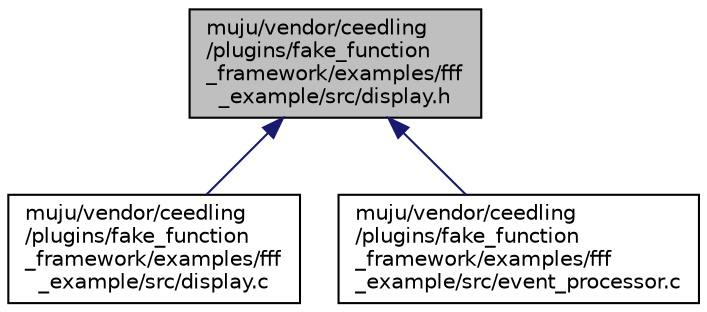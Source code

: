 digraph "muju/vendor/ceedling/plugins/fake_function_framework/examples/fff_example/src/display.h"
{
  edge [fontname="Helvetica",fontsize="10",labelfontname="Helvetica",labelfontsize="10"];
  node [fontname="Helvetica",fontsize="10",shape=record];
  Node2 [label="muju/vendor/ceedling\l/plugins/fake_function\l_framework/examples/fff\l_example/src/display.h",height=0.2,width=0.4,color="black", fillcolor="grey75", style="filled", fontcolor="black"];
  Node2 -> Node3 [dir="back",color="midnightblue",fontsize="10",style="solid",fontname="Helvetica"];
  Node3 [label="muju/vendor/ceedling\l/plugins/fake_function\l_framework/examples/fff\l_example/src/display.c",height=0.2,width=0.4,color="black", fillcolor="white", style="filled",URL="$display_8c.html"];
  Node2 -> Node4 [dir="back",color="midnightblue",fontsize="10",style="solid",fontname="Helvetica"];
  Node4 [label="muju/vendor/ceedling\l/plugins/fake_function\l_framework/examples/fff\l_example/src/event_processor.c",height=0.2,width=0.4,color="black", fillcolor="white", style="filled",URL="$event__processor_8c.html"];
}
